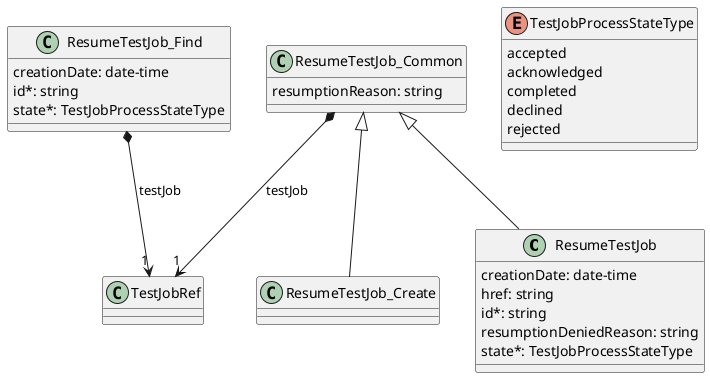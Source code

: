 @startuml resumeTestJobModel

class ResumeTestJob {

    creationDate: date-time
    href: string
    id*: string
    resumptionDeniedReason: string
    state*: TestJobProcessStateType
}
ResumeTestJob_Common <|-- ResumeTestJob



class ResumeTestJob_Common {

    resumptionReason: string
}

ResumeTestJob_Common *-->"1" TestJobRef : testJob


class ResumeTestJob_Create {

}
ResumeTestJob_Common <|-- ResumeTestJob_Create

class ResumeTestJob_Find {
    creationDate: date-time
    id*: string
    state*: TestJobProcessStateType
}
ResumeTestJob_Find *-->"1" TestJobRef : testJob


enum TestJobProcessStateType {

    accepted
    acknowledged
    completed
    declined
    rejected
}

@enduml